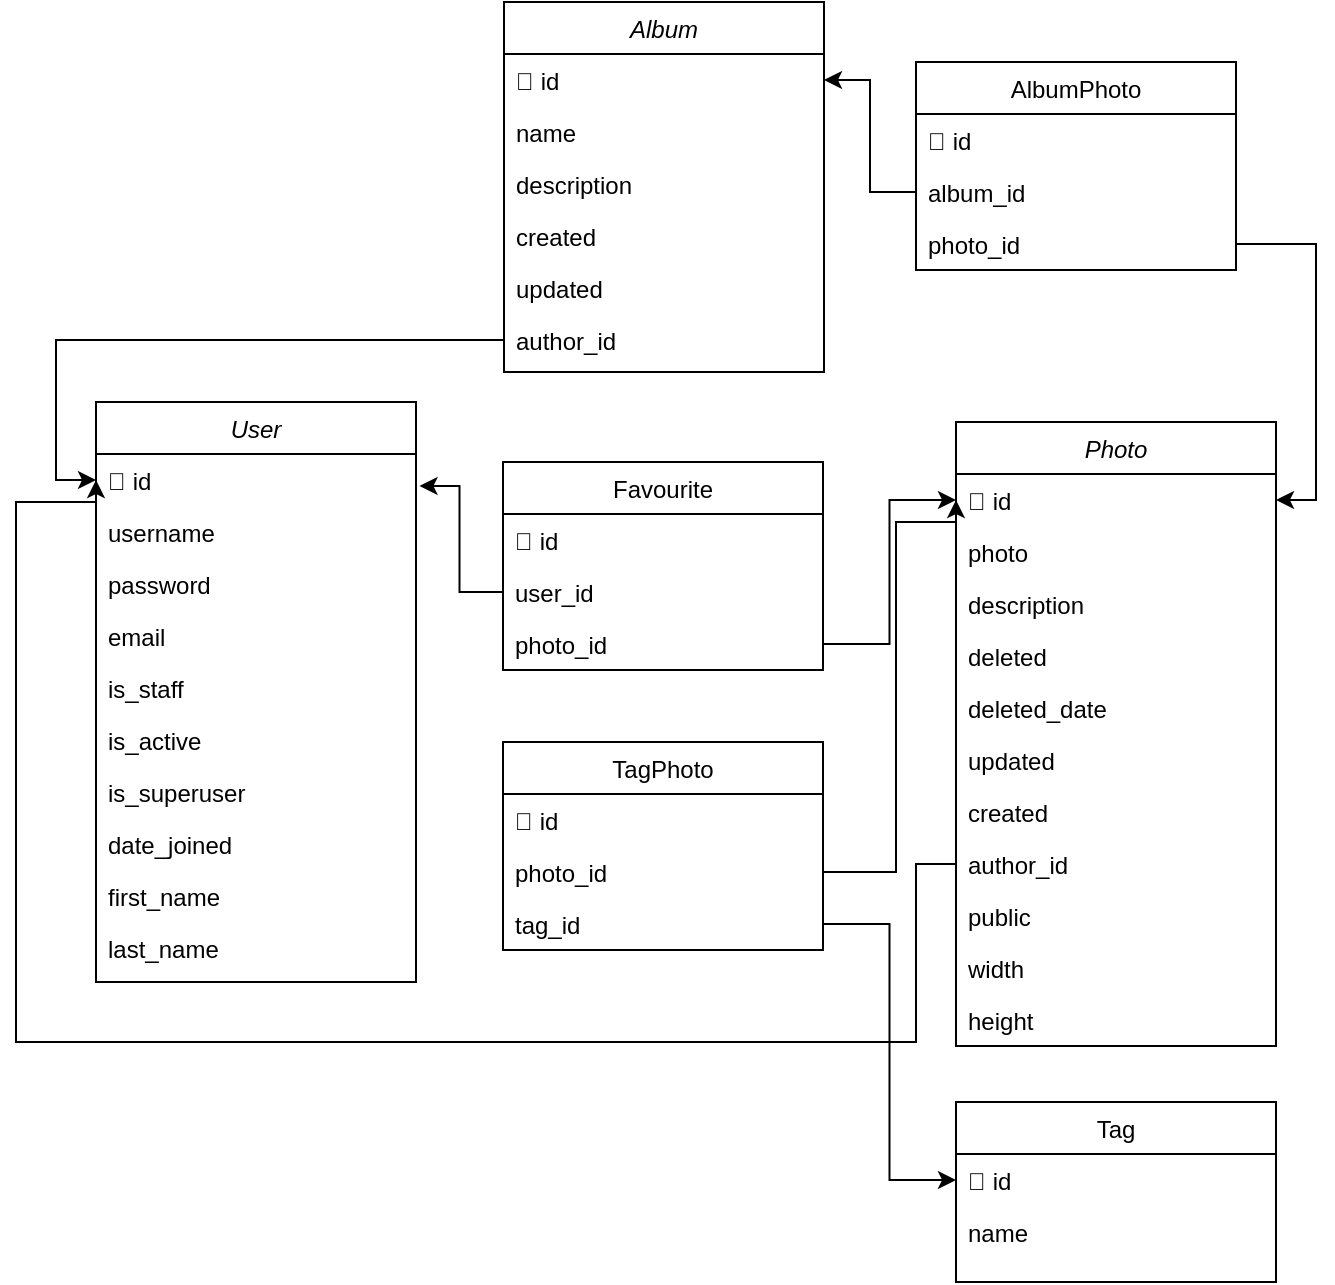 <mxfile version="20.6.0" type="device"><diagram id="C5RBs43oDa-KdzZeNtuy" name="Page-1"><mxGraphModel dx="569" dy="302" grid="1" gridSize="10" guides="1" tooltips="1" connect="1" arrows="1" fold="1" page="1" pageScale="1" pageWidth="827" pageHeight="1169" math="0" shadow="0"><root><mxCell id="WIyWlLk6GJQsqaUBKTNV-0"/><mxCell id="WIyWlLk6GJQsqaUBKTNV-1" parent="WIyWlLk6GJQsqaUBKTNV-0"/><mxCell id="zkfFHV4jXpPFQw0GAbJ--0" value="User" style="swimlane;fontStyle=2;align=center;verticalAlign=top;childLayout=stackLayout;horizontal=1;startSize=26;horizontalStack=0;resizeParent=1;resizeLast=0;collapsible=1;marginBottom=0;rounded=0;shadow=0;strokeWidth=1;" parent="WIyWlLk6GJQsqaUBKTNV-1" vertex="1"><mxGeometry x="50" y="210" width="160" height="290" as="geometry"><mxRectangle x="230" y="140" width="160" height="26" as="alternateBounds"/></mxGeometry></mxCell><mxCell id="zkfFHV4jXpPFQw0GAbJ--1" value="🔑 id" style="text;align=left;verticalAlign=top;spacingLeft=4;spacingRight=4;overflow=hidden;rotatable=0;points=[[0,0.5],[1,0.5]];portConstraint=eastwest;" parent="zkfFHV4jXpPFQw0GAbJ--0" vertex="1"><mxGeometry y="26" width="160" height="26" as="geometry"/></mxCell><mxCell id="zkfFHV4jXpPFQw0GAbJ--2" value="username" style="text;align=left;verticalAlign=top;spacingLeft=4;spacingRight=4;overflow=hidden;rotatable=0;points=[[0,0.5],[1,0.5]];portConstraint=eastwest;rounded=0;shadow=0;html=0;" parent="zkfFHV4jXpPFQw0GAbJ--0" vertex="1"><mxGeometry y="52" width="160" height="26" as="geometry"/></mxCell><mxCell id="zkfFHV4jXpPFQw0GAbJ--3" value="password" style="text;align=left;verticalAlign=top;spacingLeft=4;spacingRight=4;overflow=hidden;rotatable=0;points=[[0,0.5],[1,0.5]];portConstraint=eastwest;rounded=0;shadow=0;html=0;" parent="zkfFHV4jXpPFQw0GAbJ--0" vertex="1"><mxGeometry y="78" width="160" height="26" as="geometry"/></mxCell><mxCell id="LzG5rGUI5EjFaP7EyaY3-1" value="email" style="text;align=left;verticalAlign=top;spacingLeft=4;spacingRight=4;overflow=hidden;rotatable=0;points=[[0,0.5],[1,0.5]];portConstraint=eastwest;rounded=0;shadow=0;html=0;" parent="zkfFHV4jXpPFQw0GAbJ--0" vertex="1"><mxGeometry y="104" width="160" height="26" as="geometry"/></mxCell><mxCell id="LzG5rGUI5EjFaP7EyaY3-2" value="is_staff" style="text;align=left;verticalAlign=top;spacingLeft=4;spacingRight=4;overflow=hidden;rotatable=0;points=[[0,0.5],[1,0.5]];portConstraint=eastwest;rounded=0;shadow=0;html=0;" parent="zkfFHV4jXpPFQw0GAbJ--0" vertex="1"><mxGeometry y="130" width="160" height="26" as="geometry"/></mxCell><mxCell id="LzG5rGUI5EjFaP7EyaY3-4" value="is_active" style="text;align=left;verticalAlign=top;spacingLeft=4;spacingRight=4;overflow=hidden;rotatable=0;points=[[0,0.5],[1,0.5]];portConstraint=eastwest;rounded=0;shadow=0;html=0;" parent="zkfFHV4jXpPFQw0GAbJ--0" vertex="1"><mxGeometry y="156" width="160" height="26" as="geometry"/></mxCell><mxCell id="LzG5rGUI5EjFaP7EyaY3-9" value="is_superuser" style="text;align=left;verticalAlign=top;spacingLeft=4;spacingRight=4;overflow=hidden;rotatable=0;points=[[0,0.5],[1,0.5]];portConstraint=eastwest;rounded=0;shadow=0;html=0;" parent="zkfFHV4jXpPFQw0GAbJ--0" vertex="1"><mxGeometry y="182" width="160" height="26" as="geometry"/></mxCell><mxCell id="LzG5rGUI5EjFaP7EyaY3-3" value="date_joined" style="text;align=left;verticalAlign=top;spacingLeft=4;spacingRight=4;overflow=hidden;rotatable=0;points=[[0,0.5],[1,0.5]];portConstraint=eastwest;rounded=0;shadow=0;html=0;" parent="zkfFHV4jXpPFQw0GAbJ--0" vertex="1"><mxGeometry y="208" width="160" height="26" as="geometry"/></mxCell><mxCell id="LzG5rGUI5EjFaP7EyaY3-7" value="first_name" style="text;align=left;verticalAlign=top;spacingLeft=4;spacingRight=4;overflow=hidden;rotatable=0;points=[[0,0.5],[1,0.5]];portConstraint=eastwest;rounded=0;shadow=0;html=0;" parent="zkfFHV4jXpPFQw0GAbJ--0" vertex="1"><mxGeometry y="234" width="160" height="26" as="geometry"/></mxCell><mxCell id="LzG5rGUI5EjFaP7EyaY3-8" value="last_name" style="text;align=left;verticalAlign=top;spacingLeft=4;spacingRight=4;overflow=hidden;rotatable=0;points=[[0,0.5],[1,0.5]];portConstraint=eastwest;rounded=0;shadow=0;html=0;" parent="zkfFHV4jXpPFQw0GAbJ--0" vertex="1"><mxGeometry y="260" width="160" height="26" as="geometry"/></mxCell><mxCell id="zkfFHV4jXpPFQw0GAbJ--13" value="Tag" style="swimlane;fontStyle=0;align=center;verticalAlign=top;childLayout=stackLayout;horizontal=1;startSize=26;horizontalStack=0;resizeParent=1;resizeLast=0;collapsible=1;marginBottom=0;rounded=0;shadow=0;strokeWidth=1;" parent="WIyWlLk6GJQsqaUBKTNV-1" vertex="1"><mxGeometry x="480" y="560" width="160" height="90" as="geometry"><mxRectangle x="340" y="380" width="170" height="26" as="alternateBounds"/></mxGeometry></mxCell><mxCell id="zkfFHV4jXpPFQw0GAbJ--14" value="🔑 id" style="text;align=left;verticalAlign=top;spacingLeft=4;spacingRight=4;overflow=hidden;rotatable=0;points=[[0,0.5],[1,0.5]];portConstraint=eastwest;" parent="zkfFHV4jXpPFQw0GAbJ--13" vertex="1"><mxGeometry y="26" width="160" height="26" as="geometry"/></mxCell><mxCell id="LzG5rGUI5EjFaP7EyaY3-13" value="name&#10;" style="text;align=left;verticalAlign=top;spacingLeft=4;spacingRight=4;overflow=hidden;rotatable=0;points=[[0,0.5],[1,0.5]];portConstraint=eastwest;" parent="zkfFHV4jXpPFQw0GAbJ--13" vertex="1"><mxGeometry y="52" width="160" height="26" as="geometry"/></mxCell><mxCell id="LzG5rGUI5EjFaP7EyaY3-14" value="Photo" style="swimlane;fontStyle=2;align=center;verticalAlign=top;childLayout=stackLayout;horizontal=1;startSize=26;horizontalStack=0;resizeParent=1;resizeLast=0;collapsible=1;marginBottom=0;rounded=0;shadow=0;strokeWidth=1;" parent="WIyWlLk6GJQsqaUBKTNV-1" vertex="1"><mxGeometry x="480" y="220" width="160" height="312" as="geometry"><mxRectangle x="230" y="140" width="160" height="26" as="alternateBounds"/></mxGeometry></mxCell><mxCell id="LzG5rGUI5EjFaP7EyaY3-15" value="🔑 id" style="text;align=left;verticalAlign=top;spacingLeft=4;spacingRight=4;overflow=hidden;rotatable=0;points=[[0,0.5],[1,0.5]];portConstraint=eastwest;" parent="LzG5rGUI5EjFaP7EyaY3-14" vertex="1"><mxGeometry y="26" width="160" height="26" as="geometry"/></mxCell><mxCell id="LzG5rGUI5EjFaP7EyaY3-16" value="photo" style="text;align=left;verticalAlign=top;spacingLeft=4;spacingRight=4;overflow=hidden;rotatable=0;points=[[0,0.5],[1,0.5]];portConstraint=eastwest;rounded=0;shadow=0;html=0;" parent="LzG5rGUI5EjFaP7EyaY3-14" vertex="1"><mxGeometry y="52" width="160" height="26" as="geometry"/></mxCell><mxCell id="LzG5rGUI5EjFaP7EyaY3-17" value="description" style="text;align=left;verticalAlign=top;spacingLeft=4;spacingRight=4;overflow=hidden;rotatable=0;points=[[0,0.5],[1,0.5]];portConstraint=eastwest;rounded=0;shadow=0;html=0;" parent="LzG5rGUI5EjFaP7EyaY3-14" vertex="1"><mxGeometry y="78" width="160" height="26" as="geometry"/></mxCell><mxCell id="LzG5rGUI5EjFaP7EyaY3-19" value="deleted" style="text;align=left;verticalAlign=top;spacingLeft=4;spacingRight=4;overflow=hidden;rotatable=0;points=[[0,0.5],[1,0.5]];portConstraint=eastwest;rounded=0;shadow=0;html=0;" parent="LzG5rGUI5EjFaP7EyaY3-14" vertex="1"><mxGeometry y="104" width="160" height="26" as="geometry"/></mxCell><mxCell id="LzG5rGUI5EjFaP7EyaY3-20" value="deleted_date" style="text;align=left;verticalAlign=top;spacingLeft=4;spacingRight=4;overflow=hidden;rotatable=0;points=[[0,0.5],[1,0.5]];portConstraint=eastwest;rounded=0;shadow=0;html=0;" parent="LzG5rGUI5EjFaP7EyaY3-14" vertex="1"><mxGeometry y="130" width="160" height="26" as="geometry"/></mxCell><mxCell id="LzG5rGUI5EjFaP7EyaY3-21" value="updated" style="text;align=left;verticalAlign=top;spacingLeft=4;spacingRight=4;overflow=hidden;rotatable=0;points=[[0,0.5],[1,0.5]];portConstraint=eastwest;rounded=0;shadow=0;html=0;" parent="LzG5rGUI5EjFaP7EyaY3-14" vertex="1"><mxGeometry y="156" width="160" height="26" as="geometry"/></mxCell><mxCell id="LzG5rGUI5EjFaP7EyaY3-22" value="created" style="text;align=left;verticalAlign=top;spacingLeft=4;spacingRight=4;overflow=hidden;rotatable=0;points=[[0,0.5],[1,0.5]];portConstraint=eastwest;rounded=0;shadow=0;html=0;" parent="LzG5rGUI5EjFaP7EyaY3-14" vertex="1"><mxGeometry y="182" width="160" height="26" as="geometry"/></mxCell><mxCell id="LzG5rGUI5EjFaP7EyaY3-23" value="author_id" style="text;align=left;verticalAlign=top;spacingLeft=4;spacingRight=4;overflow=hidden;rotatable=0;points=[[0,0.5],[1,0.5]];portConstraint=eastwest;rounded=0;shadow=0;html=0;" parent="LzG5rGUI5EjFaP7EyaY3-14" vertex="1"><mxGeometry y="208" width="160" height="26" as="geometry"/></mxCell><mxCell id="LzG5rGUI5EjFaP7EyaY3-64" value="public" style="text;align=left;verticalAlign=top;spacingLeft=4;spacingRight=4;overflow=hidden;rotatable=0;points=[[0,0.5],[1,0.5]];portConstraint=eastwest;rounded=0;shadow=0;html=0;" parent="LzG5rGUI5EjFaP7EyaY3-14" vertex="1"><mxGeometry y="234" width="160" height="26" as="geometry"/></mxCell><mxCell id="LzG5rGUI5EjFaP7EyaY3-36" value="width" style="text;align=left;verticalAlign=top;spacingLeft=4;spacingRight=4;overflow=hidden;rotatable=0;points=[[0,0.5],[1,0.5]];portConstraint=eastwest;" parent="LzG5rGUI5EjFaP7EyaY3-14" vertex="1"><mxGeometry y="260" width="160" height="26" as="geometry"/></mxCell><mxCell id="LzG5rGUI5EjFaP7EyaY3-37" value="height" style="text;align=left;verticalAlign=top;spacingLeft=4;spacingRight=4;overflow=hidden;rotatable=0;points=[[0,0.5],[1,0.5]];portConstraint=eastwest;" parent="LzG5rGUI5EjFaP7EyaY3-14" vertex="1"><mxGeometry y="286" width="160" height="26" as="geometry"/></mxCell><mxCell id="LzG5rGUI5EjFaP7EyaY3-25" value="Favourite" style="swimlane;fontStyle=0;align=center;verticalAlign=top;childLayout=stackLayout;horizontal=1;startSize=26;horizontalStack=0;resizeParent=1;resizeLast=0;collapsible=1;marginBottom=0;rounded=0;shadow=0;strokeWidth=1;" parent="WIyWlLk6GJQsqaUBKTNV-1" vertex="1"><mxGeometry x="253.5" y="240" width="160" height="104" as="geometry"><mxRectangle x="340" y="380" width="170" height="26" as="alternateBounds"/></mxGeometry></mxCell><mxCell id="LzG5rGUI5EjFaP7EyaY3-26" value="🔑 id" style="text;align=left;verticalAlign=top;spacingLeft=4;spacingRight=4;overflow=hidden;rotatable=0;points=[[0,0.5],[1,0.5]];portConstraint=eastwest;" parent="LzG5rGUI5EjFaP7EyaY3-25" vertex="1"><mxGeometry y="26" width="160" height="26" as="geometry"/></mxCell><mxCell id="LzG5rGUI5EjFaP7EyaY3-27" value="user_id" style="text;align=left;verticalAlign=top;spacingLeft=4;spacingRight=4;overflow=hidden;rotatable=0;points=[[0,0.5],[1,0.5]];portConstraint=eastwest;" parent="LzG5rGUI5EjFaP7EyaY3-25" vertex="1"><mxGeometry y="52" width="160" height="26" as="geometry"/></mxCell><mxCell id="LzG5rGUI5EjFaP7EyaY3-28" value="photo_id" style="text;align=left;verticalAlign=top;spacingLeft=4;spacingRight=4;overflow=hidden;rotatable=0;points=[[0,0.5],[1,0.5]];portConstraint=eastwest;" parent="LzG5rGUI5EjFaP7EyaY3-25" vertex="1"><mxGeometry y="78" width="160" height="26" as="geometry"/></mxCell><mxCell id="LzG5rGUI5EjFaP7EyaY3-30" value="TagPhoto" style="swimlane;fontStyle=0;align=center;verticalAlign=top;childLayout=stackLayout;horizontal=1;startSize=26;horizontalStack=0;resizeParent=1;resizeLast=0;collapsible=1;marginBottom=0;rounded=0;shadow=0;strokeWidth=1;" parent="WIyWlLk6GJQsqaUBKTNV-1" vertex="1"><mxGeometry x="253.5" y="380" width="160" height="104" as="geometry"><mxRectangle x="340" y="380" width="170" height="26" as="alternateBounds"/></mxGeometry></mxCell><mxCell id="LzG5rGUI5EjFaP7EyaY3-31" value="🔑 id" style="text;align=left;verticalAlign=top;spacingLeft=4;spacingRight=4;overflow=hidden;rotatable=0;points=[[0,0.5],[1,0.5]];portConstraint=eastwest;" parent="LzG5rGUI5EjFaP7EyaY3-30" vertex="1"><mxGeometry y="26" width="160" height="26" as="geometry"/></mxCell><mxCell id="LzG5rGUI5EjFaP7EyaY3-32" value="photo_id" style="text;align=left;verticalAlign=top;spacingLeft=4;spacingRight=4;overflow=hidden;rotatable=0;points=[[0,0.5],[1,0.5]];portConstraint=eastwest;" parent="LzG5rGUI5EjFaP7EyaY3-30" vertex="1"><mxGeometry y="52" width="160" height="26" as="geometry"/></mxCell><mxCell id="LzG5rGUI5EjFaP7EyaY3-33" value="tag_id" style="text;align=left;verticalAlign=top;spacingLeft=4;spacingRight=4;overflow=hidden;rotatable=0;points=[[0,0.5],[1,0.5]];portConstraint=eastwest;" parent="LzG5rGUI5EjFaP7EyaY3-30" vertex="1"><mxGeometry y="78" width="160" height="26" as="geometry"/></mxCell><mxCell id="LzG5rGUI5EjFaP7EyaY3-38" value="Album" style="swimlane;fontStyle=2;align=center;verticalAlign=top;childLayout=stackLayout;horizontal=1;startSize=26;horizontalStack=0;resizeParent=1;resizeLast=0;collapsible=1;marginBottom=0;rounded=0;shadow=0;strokeWidth=1;" parent="WIyWlLk6GJQsqaUBKTNV-1" vertex="1"><mxGeometry x="254" y="10" width="160" height="185" as="geometry"><mxRectangle x="230" y="140" width="160" height="26" as="alternateBounds"/></mxGeometry></mxCell><mxCell id="LzG5rGUI5EjFaP7EyaY3-39" value="🔑 id" style="text;align=left;verticalAlign=top;spacingLeft=4;spacingRight=4;overflow=hidden;rotatable=0;points=[[0,0.5],[1,0.5]];portConstraint=eastwest;" parent="LzG5rGUI5EjFaP7EyaY3-38" vertex="1"><mxGeometry y="26" width="160" height="26" as="geometry"/></mxCell><mxCell id="LzG5rGUI5EjFaP7EyaY3-40" value="name" style="text;align=left;verticalAlign=top;spacingLeft=4;spacingRight=4;overflow=hidden;rotatable=0;points=[[0,0.5],[1,0.5]];portConstraint=eastwest;rounded=0;shadow=0;html=0;" parent="LzG5rGUI5EjFaP7EyaY3-38" vertex="1"><mxGeometry y="52" width="160" height="26" as="geometry"/></mxCell><mxCell id="LzG5rGUI5EjFaP7EyaY3-41" value="description" style="text;align=left;verticalAlign=top;spacingLeft=4;spacingRight=4;overflow=hidden;rotatable=0;points=[[0,0.5],[1,0.5]];portConstraint=eastwest;rounded=0;shadow=0;html=0;" parent="LzG5rGUI5EjFaP7EyaY3-38" vertex="1"><mxGeometry y="78" width="160" height="26" as="geometry"/></mxCell><mxCell id="LzG5rGUI5EjFaP7EyaY3-42" value="created" style="text;align=left;verticalAlign=top;spacingLeft=4;spacingRight=4;overflow=hidden;rotatable=0;points=[[0,0.5],[1,0.5]];portConstraint=eastwest;rounded=0;shadow=0;html=0;" parent="LzG5rGUI5EjFaP7EyaY3-38" vertex="1"><mxGeometry y="104" width="160" height="26" as="geometry"/></mxCell><mxCell id="LzG5rGUI5EjFaP7EyaY3-43" value="updated" style="text;align=left;verticalAlign=top;spacingLeft=4;spacingRight=4;overflow=hidden;rotatable=0;points=[[0,0.5],[1,0.5]];portConstraint=eastwest;rounded=0;shadow=0;html=0;" parent="LzG5rGUI5EjFaP7EyaY3-38" vertex="1"><mxGeometry y="130" width="160" height="26" as="geometry"/></mxCell><mxCell id="LzG5rGUI5EjFaP7EyaY3-44" value="author_id" style="text;align=left;verticalAlign=top;spacingLeft=4;spacingRight=4;overflow=hidden;rotatable=0;points=[[0,0.5],[1,0.5]];portConstraint=eastwest;rounded=0;shadow=0;html=0;" parent="LzG5rGUI5EjFaP7EyaY3-38" vertex="1"><mxGeometry y="156" width="160" height="26" as="geometry"/></mxCell><mxCell id="LzG5rGUI5EjFaP7EyaY3-47" value="AlbumPhoto" style="swimlane;fontStyle=0;align=center;verticalAlign=top;childLayout=stackLayout;horizontal=1;startSize=26;horizontalStack=0;resizeParent=1;resizeLast=0;collapsible=1;marginBottom=0;rounded=0;shadow=0;strokeWidth=1;" parent="WIyWlLk6GJQsqaUBKTNV-1" vertex="1"><mxGeometry x="460" y="40" width="160" height="104" as="geometry"><mxRectangle x="340" y="380" width="170" height="26" as="alternateBounds"/></mxGeometry></mxCell><mxCell id="LzG5rGUI5EjFaP7EyaY3-48" value="🔑 id" style="text;align=left;verticalAlign=top;spacingLeft=4;spacingRight=4;overflow=hidden;rotatable=0;points=[[0,0.5],[1,0.5]];portConstraint=eastwest;" parent="LzG5rGUI5EjFaP7EyaY3-47" vertex="1"><mxGeometry y="26" width="160" height="26" as="geometry"/></mxCell><mxCell id="LzG5rGUI5EjFaP7EyaY3-49" value="album_id" style="text;align=left;verticalAlign=top;spacingLeft=4;spacingRight=4;overflow=hidden;rotatable=0;points=[[0,0.5],[1,0.5]];portConstraint=eastwest;" parent="LzG5rGUI5EjFaP7EyaY3-47" vertex="1"><mxGeometry y="52" width="160" height="26" as="geometry"/></mxCell><mxCell id="LzG5rGUI5EjFaP7EyaY3-50" value="photo_id" style="text;align=left;verticalAlign=top;spacingLeft=4;spacingRight=4;overflow=hidden;rotatable=0;points=[[0,0.5],[1,0.5]];portConstraint=eastwest;" parent="LzG5rGUI5EjFaP7EyaY3-47" vertex="1"><mxGeometry y="78" width="160" height="26" as="geometry"/></mxCell><mxCell id="LzG5rGUI5EjFaP7EyaY3-53" style="edgeStyle=orthogonalEdgeStyle;rounded=0;orthogonalLoop=1;jettySize=auto;html=1;exitX=1;exitY=0.5;exitDx=0;exitDy=0;entryX=0;entryY=0.5;entryDx=0;entryDy=0;endArrow=classic;endFill=1;startArrow=none;startFill=0;" parent="WIyWlLk6GJQsqaUBKTNV-1" source="LzG5rGUI5EjFaP7EyaY3-33" target="zkfFHV4jXpPFQw0GAbJ--14" edge="1"><mxGeometry relative="1" as="geometry"/></mxCell><mxCell id="LzG5rGUI5EjFaP7EyaY3-54" style="edgeStyle=orthogonalEdgeStyle;rounded=0;orthogonalLoop=1;jettySize=auto;html=1;exitX=1;exitY=0.5;exitDx=0;exitDy=0;entryX=0;entryY=0.5;entryDx=0;entryDy=0;startArrow=none;startFill=0;endArrow=classic;endFill=1;" parent="WIyWlLk6GJQsqaUBKTNV-1" source="LzG5rGUI5EjFaP7EyaY3-32" target="LzG5rGUI5EjFaP7EyaY3-15" edge="1"><mxGeometry relative="1" as="geometry"><Array as="points"><mxPoint x="450" y="445"/><mxPoint x="450" y="270"/><mxPoint x="480" y="270"/></Array></mxGeometry></mxCell><mxCell id="LzG5rGUI5EjFaP7EyaY3-56" style="edgeStyle=orthogonalEdgeStyle;rounded=0;orthogonalLoop=1;jettySize=auto;html=1;exitX=1;exitY=0.5;exitDx=0;exitDy=0;entryX=0;entryY=0.5;entryDx=0;entryDy=0;startArrow=none;startFill=0;endArrow=classic;endFill=1;" parent="WIyWlLk6GJQsqaUBKTNV-1" source="LzG5rGUI5EjFaP7EyaY3-28" target="LzG5rGUI5EjFaP7EyaY3-15" edge="1"><mxGeometry relative="1" as="geometry"/></mxCell><mxCell id="LzG5rGUI5EjFaP7EyaY3-60" style="edgeStyle=orthogonalEdgeStyle;rounded=0;orthogonalLoop=1;jettySize=auto;html=1;exitX=1;exitY=0.5;exitDx=0;exitDy=0;entryX=1;entryY=0.5;entryDx=0;entryDy=0;startArrow=none;startFill=0;endArrow=classic;endFill=1;" parent="WIyWlLk6GJQsqaUBKTNV-1" source="LzG5rGUI5EjFaP7EyaY3-50" target="LzG5rGUI5EjFaP7EyaY3-15" edge="1"><mxGeometry relative="1" as="geometry"/></mxCell><mxCell id="LzG5rGUI5EjFaP7EyaY3-61" style="edgeStyle=orthogonalEdgeStyle;rounded=0;orthogonalLoop=1;jettySize=auto;html=1;exitX=0;exitY=0.5;exitDx=0;exitDy=0;entryX=1;entryY=0.5;entryDx=0;entryDy=0;startArrow=none;startFill=0;endArrow=classic;endFill=1;" parent="WIyWlLk6GJQsqaUBKTNV-1" source="LzG5rGUI5EjFaP7EyaY3-49" target="LzG5rGUI5EjFaP7EyaY3-39" edge="1"><mxGeometry relative="1" as="geometry"/></mxCell><mxCell id="LzG5rGUI5EjFaP7EyaY3-62" style="edgeStyle=orthogonalEdgeStyle;rounded=0;orthogonalLoop=1;jettySize=auto;html=1;exitX=0;exitY=0.5;exitDx=0;exitDy=0;entryX=0;entryY=0.5;entryDx=0;entryDy=0;startArrow=none;startFill=0;endArrow=classic;endFill=1;" parent="WIyWlLk6GJQsqaUBKTNV-1" source="LzG5rGUI5EjFaP7EyaY3-44" target="zkfFHV4jXpPFQw0GAbJ--1" edge="1"><mxGeometry relative="1" as="geometry"/></mxCell><mxCell id="LzG5rGUI5EjFaP7EyaY3-63" style="edgeStyle=orthogonalEdgeStyle;rounded=0;orthogonalLoop=1;jettySize=auto;html=1;exitX=0;exitY=0.5;exitDx=0;exitDy=0;entryX=0;entryY=0.5;entryDx=0;entryDy=0;startArrow=none;startFill=0;endArrow=classic;endFill=1;" parent="WIyWlLk6GJQsqaUBKTNV-1" source="LzG5rGUI5EjFaP7EyaY3-23" target="zkfFHV4jXpPFQw0GAbJ--1" edge="1"><mxGeometry relative="1" as="geometry"><Array as="points"><mxPoint x="460" y="441"/><mxPoint x="460" y="530"/><mxPoint x="10" y="530"/><mxPoint x="10" y="260"/><mxPoint x="50" y="260"/></Array></mxGeometry></mxCell><mxCell id="T4p9Mr3mFRT0k9nRCdAj-0" style="edgeStyle=orthogonalEdgeStyle;rounded=0;orthogonalLoop=1;jettySize=auto;html=1;exitX=0;exitY=0.5;exitDx=0;exitDy=0;entryX=1.011;entryY=0.615;entryDx=0;entryDy=0;entryPerimeter=0;" edge="1" parent="WIyWlLk6GJQsqaUBKTNV-1" source="LzG5rGUI5EjFaP7EyaY3-27" target="zkfFHV4jXpPFQw0GAbJ--1"><mxGeometry relative="1" as="geometry"/></mxCell></root></mxGraphModel></diagram></mxfile>